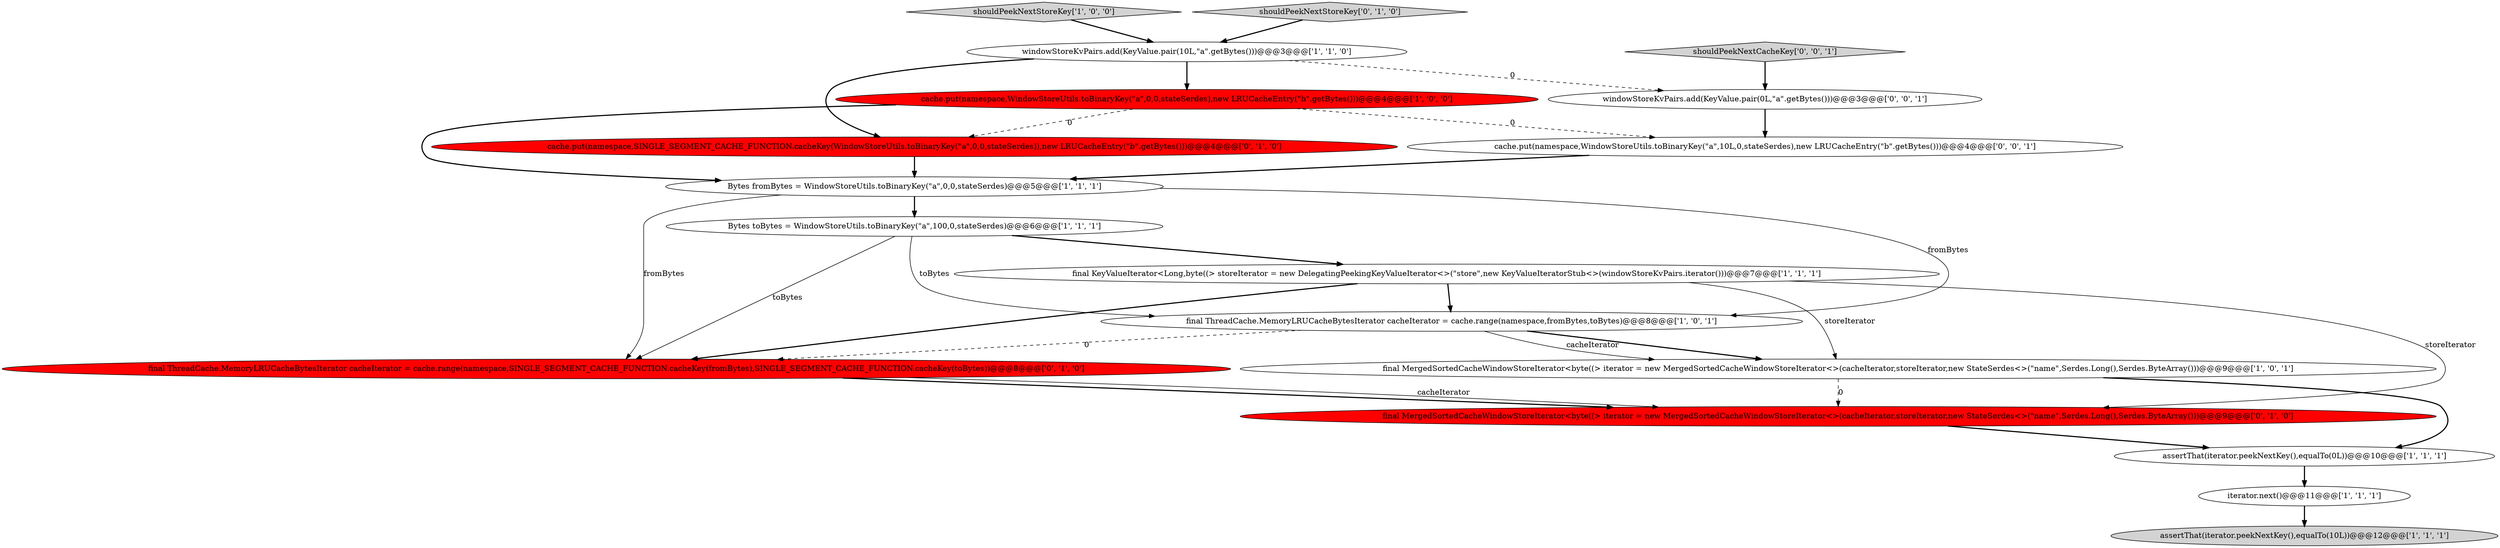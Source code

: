 digraph {
5 [style = filled, label = "shouldPeekNextStoreKey['1', '0', '0']", fillcolor = lightgray, shape = diamond image = "AAA0AAABBB1BBB"];
11 [style = filled, label = "shouldPeekNextStoreKey['0', '1', '0']", fillcolor = lightgray, shape = diamond image = "AAA0AAABBB2BBB"];
16 [style = filled, label = "cache.put(namespace,WindowStoreUtils.toBinaryKey(\"a\",10L,0,stateSerdes),new LRUCacheEntry(\"b\".getBytes()))@@@4@@@['0', '0', '1']", fillcolor = white, shape = ellipse image = "AAA0AAABBB3BBB"];
9 [style = filled, label = "iterator.next()@@@11@@@['1', '1', '1']", fillcolor = white, shape = ellipse image = "AAA0AAABBB1BBB"];
17 [style = filled, label = "shouldPeekNextCacheKey['0', '0', '1']", fillcolor = lightgray, shape = diamond image = "AAA0AAABBB3BBB"];
0 [style = filled, label = "final KeyValueIterator<Long,byte((> storeIterator = new DelegatingPeekingKeyValueIterator<>(\"store\",new KeyValueIteratorStub<>(windowStoreKvPairs.iterator()))@@@7@@@['1', '1', '1']", fillcolor = white, shape = ellipse image = "AAA0AAABBB1BBB"];
6 [style = filled, label = "Bytes toBytes = WindowStoreUtils.toBinaryKey(\"a\",100,0,stateSerdes)@@@6@@@['1', '1', '1']", fillcolor = white, shape = ellipse image = "AAA0AAABBB1BBB"];
2 [style = filled, label = "cache.put(namespace,WindowStoreUtils.toBinaryKey(\"a\",0,0,stateSerdes),new LRUCacheEntry(\"b\".getBytes()))@@@4@@@['1', '0', '0']", fillcolor = red, shape = ellipse image = "AAA1AAABBB1BBB"];
4 [style = filled, label = "final MergedSortedCacheWindowStoreIterator<byte((> iterator = new MergedSortedCacheWindowStoreIterator<>(cacheIterator,storeIterator,new StateSerdes<>(\"name\",Serdes.Long(),Serdes.ByteArray()))@@@9@@@['1', '0', '1']", fillcolor = white, shape = ellipse image = "AAA0AAABBB1BBB"];
3 [style = filled, label = "final ThreadCache.MemoryLRUCacheBytesIterator cacheIterator = cache.range(namespace,fromBytes,toBytes)@@@8@@@['1', '0', '1']", fillcolor = white, shape = ellipse image = "AAA0AAABBB1BBB"];
10 [style = filled, label = "assertThat(iterator.peekNextKey(),equalTo(10L))@@@12@@@['1', '1', '1']", fillcolor = lightgray, shape = ellipse image = "AAA0AAABBB1BBB"];
12 [style = filled, label = "cache.put(namespace,SINGLE_SEGMENT_CACHE_FUNCTION.cacheKey(WindowStoreUtils.toBinaryKey(\"a\",0,0,stateSerdes)),new LRUCacheEntry(\"b\".getBytes()))@@@4@@@['0', '1', '0']", fillcolor = red, shape = ellipse image = "AAA1AAABBB2BBB"];
14 [style = filled, label = "final MergedSortedCacheWindowStoreIterator<byte((> iterator = new MergedSortedCacheWindowStoreIterator<>(cacheIterator,storeIterator,new StateSerdes<>(\"name\",Serdes.Long(),Serdes.ByteArray()))@@@9@@@['0', '1', '0']", fillcolor = red, shape = ellipse image = "AAA1AAABBB2BBB"];
15 [style = filled, label = "windowStoreKvPairs.add(KeyValue.pair(0L,\"a\".getBytes()))@@@3@@@['0', '0', '1']", fillcolor = white, shape = ellipse image = "AAA0AAABBB3BBB"];
8 [style = filled, label = "Bytes fromBytes = WindowStoreUtils.toBinaryKey(\"a\",0,0,stateSerdes)@@@5@@@['1', '1', '1']", fillcolor = white, shape = ellipse image = "AAA0AAABBB1BBB"];
1 [style = filled, label = "windowStoreKvPairs.add(KeyValue.pair(10L,\"a\".getBytes()))@@@3@@@['1', '1', '0']", fillcolor = white, shape = ellipse image = "AAA0AAABBB1BBB"];
7 [style = filled, label = "assertThat(iterator.peekNextKey(),equalTo(0L))@@@10@@@['1', '1', '1']", fillcolor = white, shape = ellipse image = "AAA0AAABBB1BBB"];
13 [style = filled, label = "final ThreadCache.MemoryLRUCacheBytesIterator cacheIterator = cache.range(namespace,SINGLE_SEGMENT_CACHE_FUNCTION.cacheKey(fromBytes),SINGLE_SEGMENT_CACHE_FUNCTION.cacheKey(toBytes))@@@8@@@['0', '1', '0']", fillcolor = red, shape = ellipse image = "AAA1AAABBB2BBB"];
0->3 [style = bold, label=""];
0->13 [style = bold, label=""];
16->8 [style = bold, label=""];
11->1 [style = bold, label=""];
1->15 [style = dashed, label="0"];
8->13 [style = solid, label="fromBytes"];
8->3 [style = solid, label="fromBytes"];
8->6 [style = bold, label=""];
6->0 [style = bold, label=""];
9->10 [style = bold, label=""];
6->13 [style = solid, label="toBytes"];
15->16 [style = bold, label=""];
3->13 [style = dashed, label="0"];
3->4 [style = bold, label=""];
4->7 [style = bold, label=""];
14->7 [style = bold, label=""];
7->9 [style = bold, label=""];
5->1 [style = bold, label=""];
2->12 [style = dashed, label="0"];
6->3 [style = solid, label="toBytes"];
12->8 [style = bold, label=""];
2->16 [style = dashed, label="0"];
17->15 [style = bold, label=""];
1->12 [style = bold, label=""];
0->14 [style = solid, label="storeIterator"];
4->14 [style = dashed, label="0"];
1->2 [style = bold, label=""];
13->14 [style = bold, label=""];
13->14 [style = solid, label="cacheIterator"];
0->4 [style = solid, label="storeIterator"];
2->8 [style = bold, label=""];
3->4 [style = solid, label="cacheIterator"];
}
